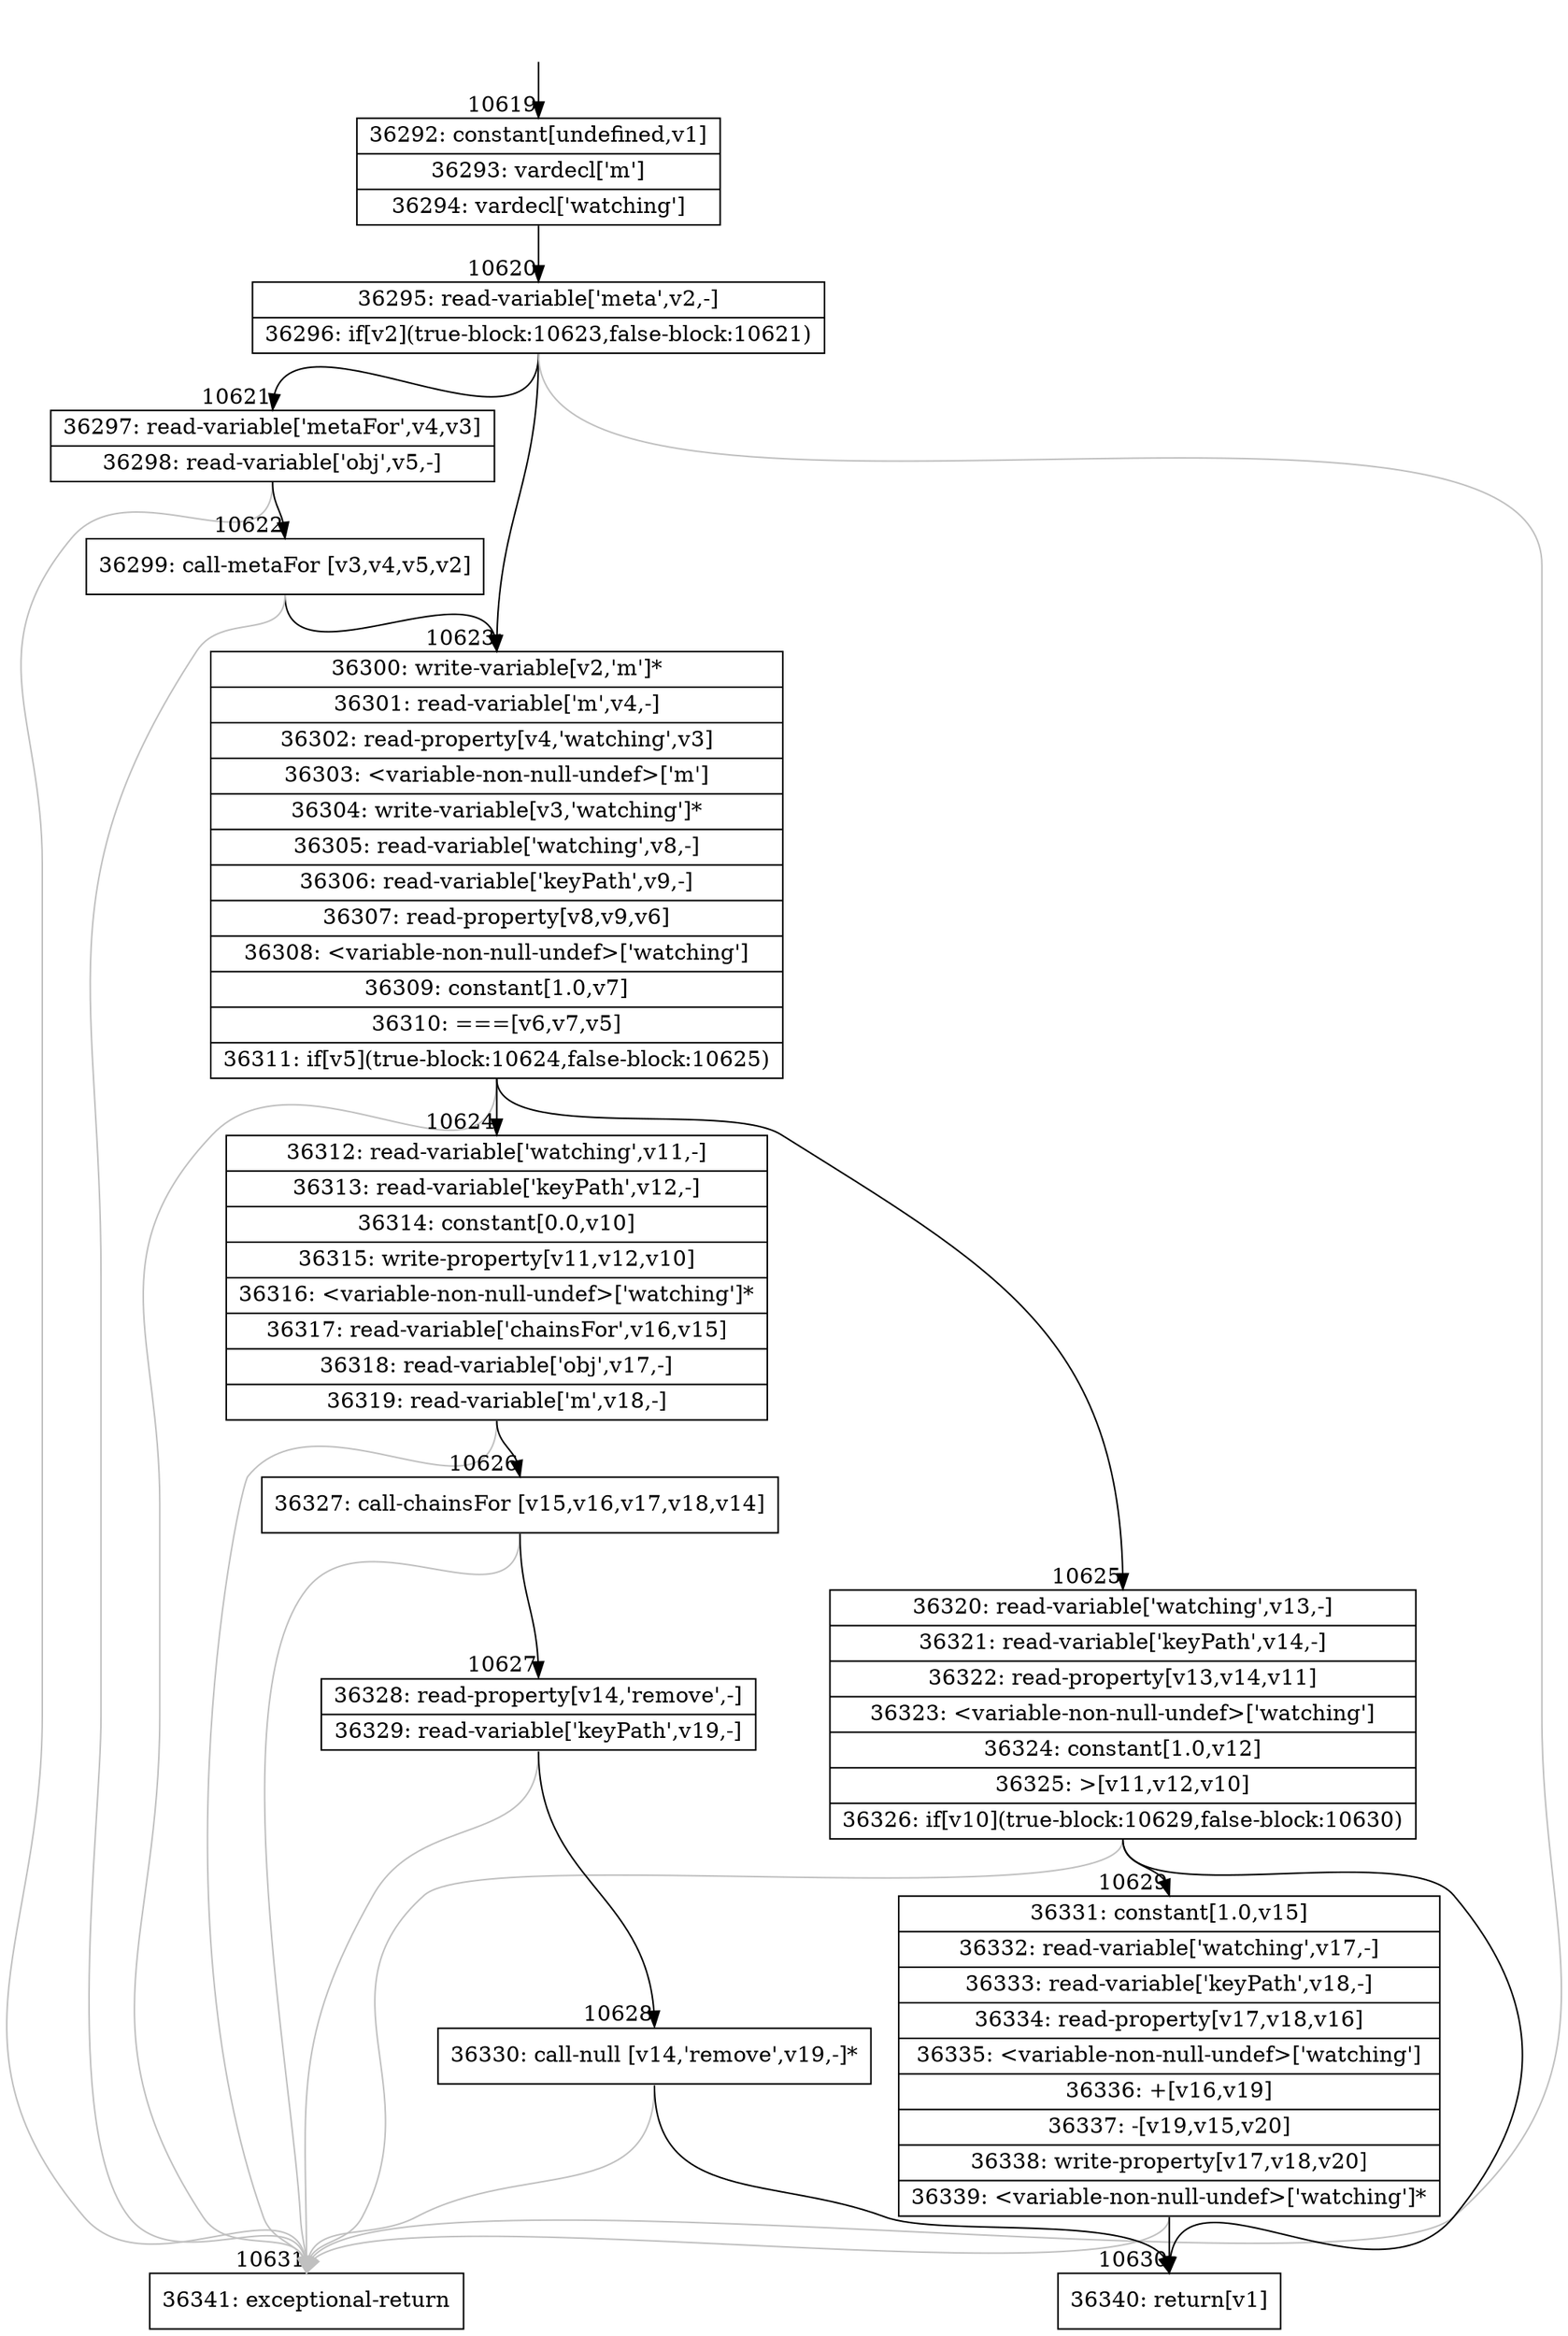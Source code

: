 digraph {
rankdir="TD"
BB_entry891[shape=none,label=""];
BB_entry891 -> BB10619 [tailport=s, headport=n, headlabel="    10619"]
BB10619 [shape=record label="{36292: constant[undefined,v1]|36293: vardecl['m']|36294: vardecl['watching']}" ] 
BB10619 -> BB10620 [tailport=s, headport=n, headlabel="      10620"]
BB10620 [shape=record label="{36295: read-variable['meta',v2,-]|36296: if[v2](true-block:10623,false-block:10621)}" ] 
BB10620 -> BB10623 [tailport=s, headport=n, headlabel="      10623"]
BB10620 -> BB10621 [tailport=s, headport=n, headlabel="      10621"]
BB10620 -> BB10631 [tailport=s, headport=n, color=gray, headlabel="      10631"]
BB10621 [shape=record label="{36297: read-variable['metaFor',v4,v3]|36298: read-variable['obj',v5,-]}" ] 
BB10621 -> BB10622 [tailport=s, headport=n, headlabel="      10622"]
BB10621 -> BB10631 [tailport=s, headport=n, color=gray]
BB10622 [shape=record label="{36299: call-metaFor [v3,v4,v5,v2]}" ] 
BB10622 -> BB10623 [tailport=s, headport=n]
BB10622 -> BB10631 [tailport=s, headport=n, color=gray]
BB10623 [shape=record label="{36300: write-variable[v2,'m']*|36301: read-variable['m',v4,-]|36302: read-property[v4,'watching',v3]|36303: \<variable-non-null-undef\>['m']|36304: write-variable[v3,'watching']*|36305: read-variable['watching',v8,-]|36306: read-variable['keyPath',v9,-]|36307: read-property[v8,v9,v6]|36308: \<variable-non-null-undef\>['watching']|36309: constant[1.0,v7]|36310: ===[v6,v7,v5]|36311: if[v5](true-block:10624,false-block:10625)}" ] 
BB10623 -> BB10624 [tailport=s, headport=n, headlabel="      10624"]
BB10623 -> BB10625 [tailport=s, headport=n, headlabel="      10625"]
BB10623 -> BB10631 [tailport=s, headport=n, color=gray]
BB10624 [shape=record label="{36312: read-variable['watching',v11,-]|36313: read-variable['keyPath',v12,-]|36314: constant[0.0,v10]|36315: write-property[v11,v12,v10]|36316: \<variable-non-null-undef\>['watching']*|36317: read-variable['chainsFor',v16,v15]|36318: read-variable['obj',v17,-]|36319: read-variable['m',v18,-]}" ] 
BB10624 -> BB10626 [tailport=s, headport=n, headlabel="      10626"]
BB10624 -> BB10631 [tailport=s, headport=n, color=gray]
BB10625 [shape=record label="{36320: read-variable['watching',v13,-]|36321: read-variable['keyPath',v14,-]|36322: read-property[v13,v14,v11]|36323: \<variable-non-null-undef\>['watching']|36324: constant[1.0,v12]|36325: \>[v11,v12,v10]|36326: if[v10](true-block:10629,false-block:10630)}" ] 
BB10625 -> BB10629 [tailport=s, headport=n, headlabel="      10629"]
BB10625 -> BB10630 [tailport=s, headport=n, headlabel="      10630"]
BB10625 -> BB10631 [tailport=s, headport=n, color=gray]
BB10626 [shape=record label="{36327: call-chainsFor [v15,v16,v17,v18,v14]}" ] 
BB10626 -> BB10627 [tailport=s, headport=n, headlabel="      10627"]
BB10626 -> BB10631 [tailport=s, headport=n, color=gray]
BB10627 [shape=record label="{36328: read-property[v14,'remove',-]|36329: read-variable['keyPath',v19,-]}" ] 
BB10627 -> BB10628 [tailport=s, headport=n, headlabel="      10628"]
BB10627 -> BB10631 [tailport=s, headport=n, color=gray]
BB10628 [shape=record label="{36330: call-null [v14,'remove',v19,-]*}" ] 
BB10628 -> BB10630 [tailport=s, headport=n]
BB10628 -> BB10631 [tailport=s, headport=n, color=gray]
BB10629 [shape=record label="{36331: constant[1.0,v15]|36332: read-variable['watching',v17,-]|36333: read-variable['keyPath',v18,-]|36334: read-property[v17,v18,v16]|36335: \<variable-non-null-undef\>['watching']|36336: +[v16,v19]|36337: -[v19,v15,v20]|36338: write-property[v17,v18,v20]|36339: \<variable-non-null-undef\>['watching']*}" ] 
BB10629 -> BB10630 [tailport=s, headport=n]
BB10629 -> BB10631 [tailport=s, headport=n, color=gray]
BB10630 [shape=record label="{36340: return[v1]}" ] 
BB10631 [shape=record label="{36341: exceptional-return}" ] 
//#$~ 18903
}
